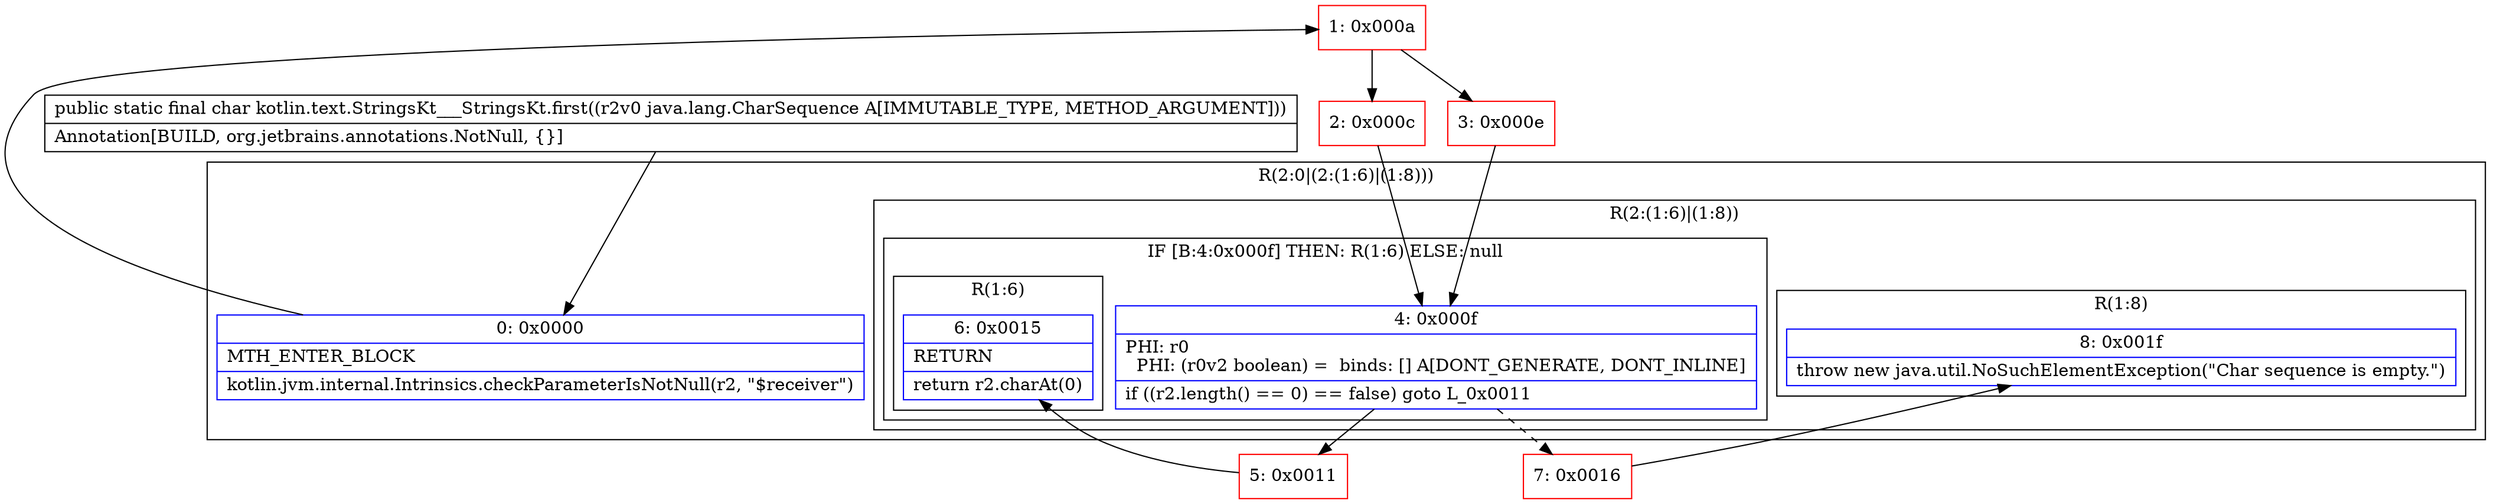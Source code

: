 digraph "CFG forkotlin.text.StringsKt___StringsKt.first(Ljava\/lang\/CharSequence;)C" {
subgraph cluster_Region_225380051 {
label = "R(2:0|(2:(1:6)|(1:8)))";
node [shape=record,color=blue];
Node_0 [shape=record,label="{0\:\ 0x0000|MTH_ENTER_BLOCK\l|kotlin.jvm.internal.Intrinsics.checkParameterIsNotNull(r2, \"$receiver\")\l}"];
subgraph cluster_Region_1903345539 {
label = "R(2:(1:6)|(1:8))";
node [shape=record,color=blue];
subgraph cluster_IfRegion_1277504464 {
label = "IF [B:4:0x000f] THEN: R(1:6) ELSE: null";
node [shape=record,color=blue];
Node_4 [shape=record,label="{4\:\ 0x000f|PHI: r0 \l  PHI: (r0v2 boolean) =  binds: [] A[DONT_GENERATE, DONT_INLINE]\l|if ((r2.length() == 0) == false) goto L_0x0011\l}"];
subgraph cluster_Region_1074205708 {
label = "R(1:6)";
node [shape=record,color=blue];
Node_6 [shape=record,label="{6\:\ 0x0015|RETURN\l|return r2.charAt(0)\l}"];
}
}
subgraph cluster_Region_900451137 {
label = "R(1:8)";
node [shape=record,color=blue];
Node_8 [shape=record,label="{8\:\ 0x001f|throw new java.util.NoSuchElementException(\"Char sequence is empty.\")\l}"];
}
}
}
Node_1 [shape=record,color=red,label="{1\:\ 0x000a}"];
Node_2 [shape=record,color=red,label="{2\:\ 0x000c}"];
Node_3 [shape=record,color=red,label="{3\:\ 0x000e}"];
Node_5 [shape=record,color=red,label="{5\:\ 0x0011}"];
Node_7 [shape=record,color=red,label="{7\:\ 0x0016}"];
MethodNode[shape=record,label="{public static final char kotlin.text.StringsKt___StringsKt.first((r2v0 java.lang.CharSequence A[IMMUTABLE_TYPE, METHOD_ARGUMENT]))  | Annotation[BUILD, org.jetbrains.annotations.NotNull, \{\}]\l}"];
MethodNode -> Node_0;
Node_0 -> Node_1;
Node_4 -> Node_5;
Node_4 -> Node_7[style=dashed];
Node_1 -> Node_2;
Node_1 -> Node_3;
Node_2 -> Node_4;
Node_3 -> Node_4;
Node_5 -> Node_6;
Node_7 -> Node_8;
}

